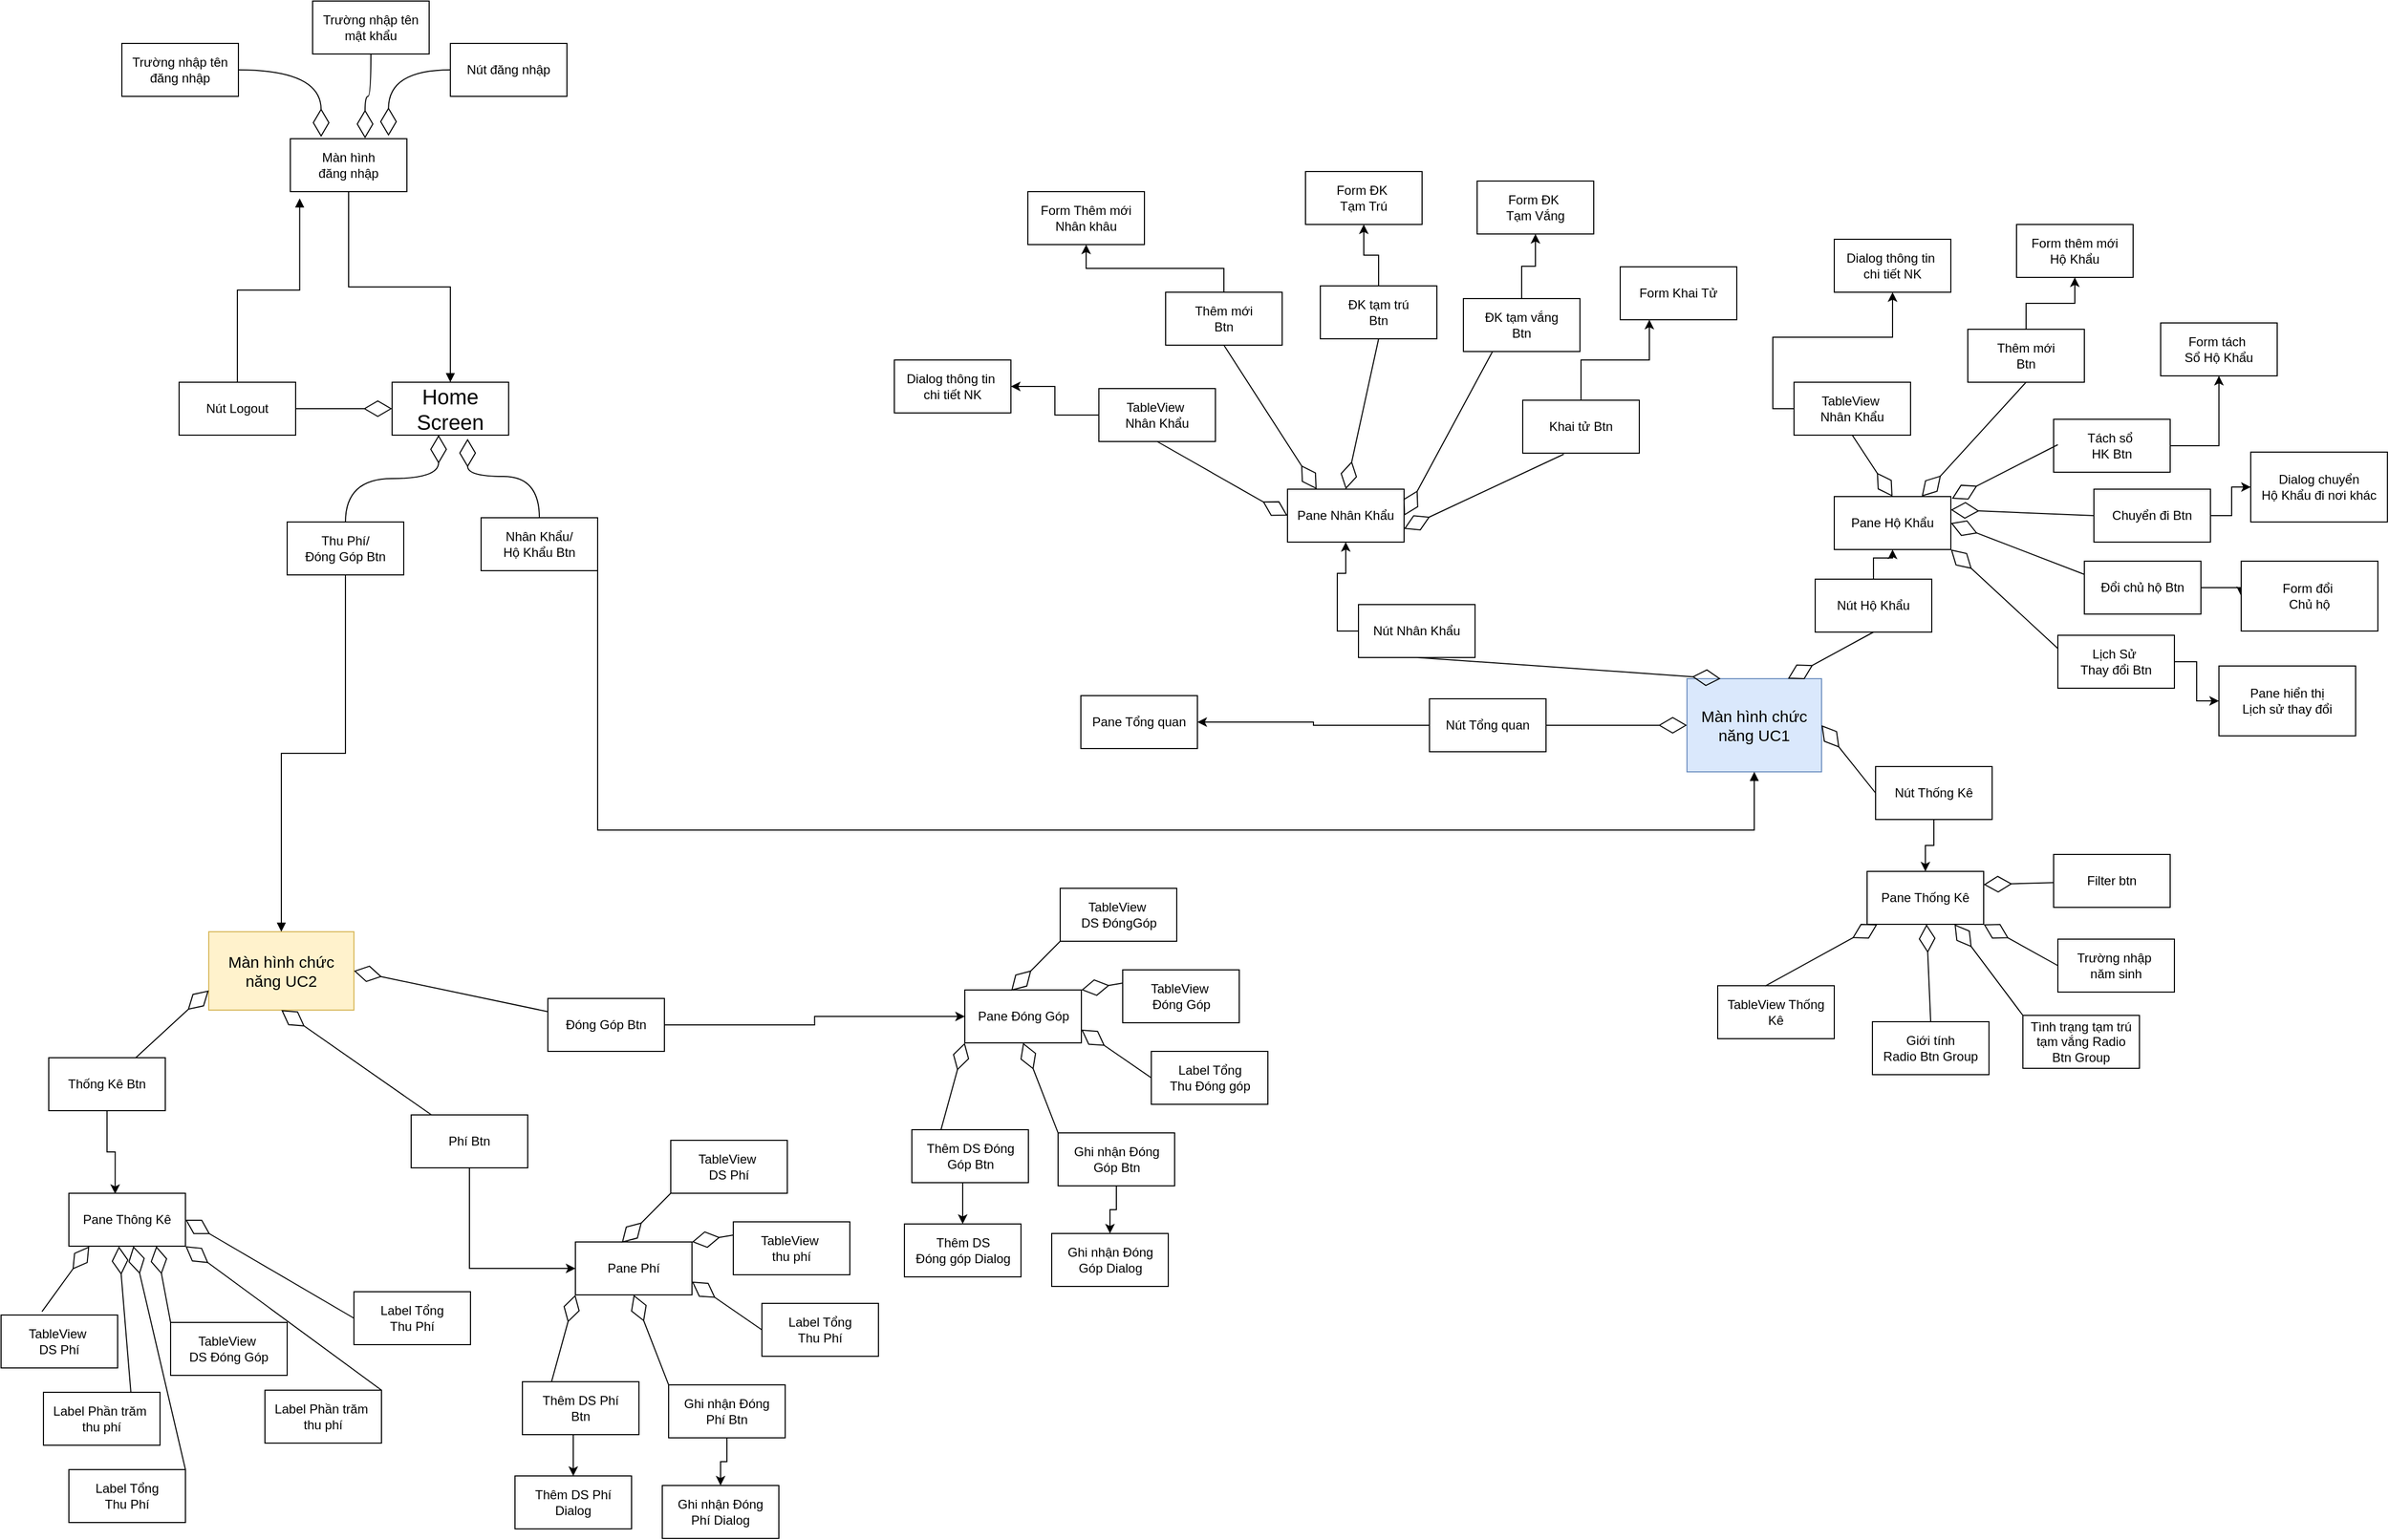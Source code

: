 <mxfile version="21.0.2" type="device"><diagram id="C5RBs43oDa-KdzZeNtuy" name="Page-1"><mxGraphModel dx="3000" dy="1546" grid="0" gridSize="10" guides="1" tooltips="1" connect="1" arrows="1" fold="1" page="1" pageScale="1" pageWidth="2336" pageHeight="1654" math="0" shadow="0"><root><mxCell id="WIyWlLk6GJQsqaUBKTNV-0"/><mxCell id="WIyWlLk6GJQsqaUBKTNV-1" parent="WIyWlLk6GJQsqaUBKTNV-0"/><mxCell id="TZD12cVA04ffjj6zHClM-0" value="Màn hình&lt;br&gt;đăng nhập" style="html=1;whiteSpace=wrap;" vertex="1" parent="WIyWlLk6GJQsqaUBKTNV-1"><mxGeometry x="295" y="270" width="110" height="50" as="geometry"/></mxCell><mxCell id="TZD12cVA04ffjj6zHClM-1" value="Trường nhập tên&lt;br&gt;đăng nhập" style="html=1;whiteSpace=wrap;" vertex="1" parent="WIyWlLk6GJQsqaUBKTNV-1"><mxGeometry x="136" y="180" width="110" height="50" as="geometry"/></mxCell><mxCell id="TZD12cVA04ffjj6zHClM-2" value="Trường nhập tên&lt;br&gt;mật khẩu" style="html=1;whiteSpace=wrap;" vertex="1" parent="WIyWlLk6GJQsqaUBKTNV-1"><mxGeometry x="316" y="140" width="110" height="50" as="geometry"/></mxCell><mxCell id="TZD12cVA04ffjj6zHClM-3" value="Nút đăng nhập" style="html=1;whiteSpace=wrap;" vertex="1" parent="WIyWlLk6GJQsqaUBKTNV-1"><mxGeometry x="446" y="180" width="110" height="50" as="geometry"/></mxCell><mxCell id="TZD12cVA04ffjj6zHClM-6" value="" style="endArrow=diamondThin;endFill=0;endSize=24;html=1;rounded=0;edgeStyle=orthogonalEdgeStyle;curved=1;entryX=0.264;entryY=-0.033;entryDx=0;entryDy=0;entryPerimeter=0;" edge="1" parent="WIyWlLk6GJQsqaUBKTNV-1" source="TZD12cVA04ffjj6zHClM-1" target="TZD12cVA04ffjj6zHClM-0"><mxGeometry width="160" relative="1" as="geometry"><mxPoint x="266" y="320" as="sourcePoint"/><mxPoint x="426" y="320" as="targetPoint"/></mxGeometry></mxCell><mxCell id="TZD12cVA04ffjj6zHClM-7" value="" style="endArrow=diamondThin;endFill=0;endSize=24;html=1;rounded=0;edgeStyle=orthogonalEdgeStyle;curved=1;entryX=0.641;entryY=-0.007;entryDx=0;entryDy=0;entryPerimeter=0;" edge="1" parent="WIyWlLk6GJQsqaUBKTNV-1" source="TZD12cVA04ffjj6zHClM-2" target="TZD12cVA04ffjj6zHClM-0"><mxGeometry width="160" relative="1" as="geometry"><mxPoint x="256" y="215" as="sourcePoint"/><mxPoint x="356" y="270" as="targetPoint"/></mxGeometry></mxCell><mxCell id="TZD12cVA04ffjj6zHClM-8" value="" style="endArrow=diamondThin;endFill=0;endSize=24;html=1;rounded=0;edgeStyle=orthogonalEdgeStyle;curved=1;entryX=0.842;entryY=-0.052;entryDx=0;entryDy=0;entryPerimeter=0;" edge="1" parent="WIyWlLk6GJQsqaUBKTNV-1" source="TZD12cVA04ffjj6zHClM-3" target="TZD12cVA04ffjj6zHClM-0"><mxGeometry width="160" relative="1" as="geometry"><mxPoint x="266" y="225" as="sourcePoint"/><mxPoint x="370" y="290" as="targetPoint"/></mxGeometry></mxCell><mxCell id="TZD12cVA04ffjj6zHClM-11" value="" style="html=1;verticalAlign=bottom;endArrow=block;edgeStyle=elbowEdgeStyle;elbow=vertical;curved=0;rounded=0;exitX=0.5;exitY=1;exitDx=0;exitDy=0;" edge="1" parent="WIyWlLk6GJQsqaUBKTNV-1" source="TZD12cVA04ffjj6zHClM-0" target="TZD12cVA04ffjj6zHClM-12"><mxGeometry x="0.174" y="-16" width="80" relative="1" as="geometry"><mxPoint x="276" y="290" as="sourcePoint"/><mxPoint x="356" y="290" as="targetPoint"/><mxPoint x="11" y="-15" as="offset"/></mxGeometry></mxCell><mxCell id="TZD12cVA04ffjj6zHClM-12" value="&lt;font style=&quot;font-size: 20px;&quot;&gt;Home Screen&lt;/font&gt;" style="html=1;whiteSpace=wrap;" vertex="1" parent="WIyWlLk6GJQsqaUBKTNV-1"><mxGeometry x="391" y="500" width="110" height="50" as="geometry"/></mxCell><mxCell id="TZD12cVA04ffjj6zHClM-14" value="Thu Phí/&lt;br&gt;Đóng Góp Btn" style="html=1;whiteSpace=wrap;" vertex="1" parent="WIyWlLk6GJQsqaUBKTNV-1"><mxGeometry x="292" y="632" width="110" height="50" as="geometry"/></mxCell><mxCell id="TZD12cVA04ffjj6zHClM-15" value="" style="endArrow=diamondThin;endFill=0;endSize=24;html=1;rounded=0;edgeStyle=orthogonalEdgeStyle;curved=1;exitX=0.5;exitY=0;exitDx=0;exitDy=0;entryX=0.399;entryY=0.997;entryDx=0;entryDy=0;entryPerimeter=0;" edge="1" parent="WIyWlLk6GJQsqaUBKTNV-1" source="TZD12cVA04ffjj6zHClM-14" target="TZD12cVA04ffjj6zHClM-12"><mxGeometry width="160" relative="1" as="geometry"><mxPoint x="244" y="404" as="sourcePoint"/><mxPoint x="287" y="558" as="targetPoint"/></mxGeometry></mxCell><mxCell id="TZD12cVA04ffjj6zHClM-17" value="Nhân Khẩu/&lt;br&gt;Hộ Khẩu Btn" style="html=1;whiteSpace=wrap;" vertex="1" parent="WIyWlLk6GJQsqaUBKTNV-1"><mxGeometry x="475" y="628" width="110" height="50" as="geometry"/></mxCell><mxCell id="TZD12cVA04ffjj6zHClM-18" value="" style="endArrow=diamondThin;endFill=0;endSize=24;html=1;rounded=0;edgeStyle=orthogonalEdgeStyle;curved=1;entryX=0.648;entryY=1.067;entryDx=0;entryDy=0;entryPerimeter=0;" edge="1" parent="WIyWlLk6GJQsqaUBKTNV-1" source="TZD12cVA04ffjj6zHClM-17" target="TZD12cVA04ffjj6zHClM-12"><mxGeometry width="160" relative="1" as="geometry"><mxPoint x="357" y="642" as="sourcePoint"/><mxPoint x="445" y="560" as="targetPoint"/></mxGeometry></mxCell><mxCell id="TZD12cVA04ffjj6zHClM-19" value="Nút Logout" style="html=1;whiteSpace=wrap;" vertex="1" parent="WIyWlLk6GJQsqaUBKTNV-1"><mxGeometry x="190" y="500" width="110" height="50" as="geometry"/></mxCell><mxCell id="TZD12cVA04ffjj6zHClM-21" value="" style="endArrow=diamondThin;endFill=0;endSize=24;html=1;rounded=0;edgeStyle=orthogonalEdgeStyle;curved=1;exitX=1;exitY=0.5;exitDx=0;exitDy=0;entryX=0;entryY=0.5;entryDx=0;entryDy=0;" edge="1" parent="WIyWlLk6GJQsqaUBKTNV-1" source="TZD12cVA04ffjj6zHClM-19" target="TZD12cVA04ffjj6zHClM-12"><mxGeometry width="160" relative="1" as="geometry"><mxPoint x="357" y="642" as="sourcePoint"/><mxPoint x="445" y="560" as="targetPoint"/></mxGeometry></mxCell><mxCell id="TZD12cVA04ffjj6zHClM-22" value="" style="html=1;verticalAlign=bottom;endArrow=block;edgeStyle=elbowEdgeStyle;elbow=vertical;curved=0;rounded=0;exitX=0.5;exitY=0;exitDx=0;exitDy=0;entryX=0.08;entryY=1.127;entryDx=0;entryDy=0;entryPerimeter=0;" edge="1" parent="WIyWlLk6GJQsqaUBKTNV-1" source="TZD12cVA04ffjj6zHClM-19" target="TZD12cVA04ffjj6zHClM-0"><mxGeometry x="0.174" y="-16" width="80" relative="1" as="geometry"><mxPoint x="360" y="330" as="sourcePoint"/><mxPoint x="209" y="430" as="targetPoint"/><mxPoint x="11" y="-15" as="offset"/></mxGeometry></mxCell><mxCell id="TZD12cVA04ffjj6zHClM-23" value="&lt;font style=&quot;font-size: 15px;&quot;&gt;Màn hình chức năng UC2&lt;/font&gt;" style="html=1;whiteSpace=wrap;fillColor=#fff2cc;strokeColor=#d6b656;fontSize=15;" vertex="1" parent="WIyWlLk6GJQsqaUBKTNV-1"><mxGeometry x="218" y="1019" width="137" height="74" as="geometry"/></mxCell><mxCell id="TZD12cVA04ffjj6zHClM-24" value="Màn hình chức năng UC1" style="html=1;whiteSpace=wrap;fontSize=15;fillColor=#dae8fc;strokeColor=#6c8ebf;" vertex="1" parent="WIyWlLk6GJQsqaUBKTNV-1"><mxGeometry x="1613" y="780" width="127" height="88" as="geometry"/></mxCell><mxCell id="TZD12cVA04ffjj6zHClM-25" value="" style="html=1;verticalAlign=bottom;endArrow=block;edgeStyle=elbowEdgeStyle;elbow=vertical;curved=0;rounded=0;entryX=0.5;entryY=0;entryDx=0;entryDy=0;" edge="1" parent="WIyWlLk6GJQsqaUBKTNV-1" source="TZD12cVA04ffjj6zHClM-14" target="TZD12cVA04ffjj6zHClM-23"><mxGeometry x="-0.201" y="-17" width="80" relative="1" as="geometry"><mxPoint x="613" y="774" as="sourcePoint"/><mxPoint x="693" y="774" as="targetPoint"/><mxPoint as="offset"/></mxGeometry></mxCell><mxCell id="TZD12cVA04ffjj6zHClM-26" value="" style="html=1;verticalAlign=bottom;endArrow=block;edgeStyle=elbowEdgeStyle;elbow=vertical;curved=0;rounded=0;exitX=1;exitY=0.5;exitDx=0;exitDy=0;" edge="1" parent="WIyWlLk6GJQsqaUBKTNV-1" source="TZD12cVA04ffjj6zHClM-17" target="TZD12cVA04ffjj6zHClM-24"><mxGeometry x="-0.201" y="-17" width="80" relative="1" as="geometry"><mxPoint x="357" y="692" as="sourcePoint"/><mxPoint x="809" y="839" as="targetPoint"/><mxPoint as="offset"/><Array as="points"><mxPoint x="903" y="923"/></Array></mxGeometry></mxCell><mxCell id="TZD12cVA04ffjj6zHClM-28" value="Pane Tổng quan" style="html=1;whiteSpace=wrap;" vertex="1" parent="WIyWlLk6GJQsqaUBKTNV-1"><mxGeometry x="1041" y="796" width="110" height="50" as="geometry"/></mxCell><mxCell id="TZD12cVA04ffjj6zHClM-42" style="edgeStyle=orthogonalEdgeStyle;rounded=0;orthogonalLoop=1;jettySize=auto;html=1;exitX=0;exitY=0.5;exitDx=0;exitDy=0;" edge="1" parent="WIyWlLk6GJQsqaUBKTNV-1" source="TZD12cVA04ffjj6zHClM-29" target="TZD12cVA04ffjj6zHClM-28"><mxGeometry relative="1" as="geometry"/></mxCell><mxCell id="TZD12cVA04ffjj6zHClM-29" value="Nút Tổng quan" style="html=1;whiteSpace=wrap;" vertex="1" parent="WIyWlLk6GJQsqaUBKTNV-1"><mxGeometry x="1370" y="799" width="110" height="50" as="geometry"/></mxCell><mxCell id="TZD12cVA04ffjj6zHClM-44" style="edgeStyle=orthogonalEdgeStyle;rounded=0;orthogonalLoop=1;jettySize=auto;html=1;exitX=0;exitY=0.5;exitDx=0;exitDy=0;entryX=0.5;entryY=1;entryDx=0;entryDy=0;" edge="1" parent="WIyWlLk6GJQsqaUBKTNV-1" source="TZD12cVA04ffjj6zHClM-30" target="TZD12cVA04ffjj6zHClM-43"><mxGeometry relative="1" as="geometry"/></mxCell><mxCell id="TZD12cVA04ffjj6zHClM-30" value="Nút Nhân Khẩu" style="html=1;whiteSpace=wrap;" vertex="1" parent="WIyWlLk6GJQsqaUBKTNV-1"><mxGeometry x="1303" y="710" width="110" height="50" as="geometry"/></mxCell><mxCell id="TZD12cVA04ffjj6zHClM-78" style="edgeStyle=orthogonalEdgeStyle;rounded=0;orthogonalLoop=1;jettySize=auto;html=1;exitX=0.5;exitY=0;exitDx=0;exitDy=0;" edge="1" parent="WIyWlLk6GJQsqaUBKTNV-1" source="TZD12cVA04ffjj6zHClM-31" target="TZD12cVA04ffjj6zHClM-45"><mxGeometry relative="1" as="geometry"/></mxCell><mxCell id="TZD12cVA04ffjj6zHClM-31" value="Nút Hộ Khẩu" style="html=1;whiteSpace=wrap;" vertex="1" parent="WIyWlLk6GJQsqaUBKTNV-1"><mxGeometry x="1734" y="686" width="110" height="50" as="geometry"/></mxCell><mxCell id="TZD12cVA04ffjj6zHClM-100" style="edgeStyle=orthogonalEdgeStyle;rounded=0;orthogonalLoop=1;jettySize=auto;html=1;exitX=0.5;exitY=1;exitDx=0;exitDy=0;" edge="1" parent="WIyWlLk6GJQsqaUBKTNV-1" source="TZD12cVA04ffjj6zHClM-32" target="TZD12cVA04ffjj6zHClM-46"><mxGeometry relative="1" as="geometry"/></mxCell><mxCell id="TZD12cVA04ffjj6zHClM-32" value="Nút Thống Kê" style="html=1;whiteSpace=wrap;" vertex="1" parent="WIyWlLk6GJQsqaUBKTNV-1"><mxGeometry x="1791" y="863" width="110" height="50" as="geometry"/></mxCell><mxCell id="TZD12cVA04ffjj6zHClM-33" value="" style="endArrow=diamondThin;endFill=0;endSize=24;html=1;rounded=0;entryX=0;entryY=0.5;entryDx=0;entryDy=0;exitX=1;exitY=0.5;exitDx=0;exitDy=0;" edge="1" parent="WIyWlLk6GJQsqaUBKTNV-1" source="TZD12cVA04ffjj6zHClM-29" target="TZD12cVA04ffjj6zHClM-24"><mxGeometry width="160" relative="1" as="geometry"><mxPoint x="1411" y="856" as="sourcePoint"/><mxPoint x="1571" y="856" as="targetPoint"/></mxGeometry></mxCell><mxCell id="TZD12cVA04ffjj6zHClM-34" value="" style="endArrow=diamondThin;endFill=0;endSize=24;html=1;rounded=0;entryX=0.25;entryY=0;entryDx=0;entryDy=0;exitX=0.5;exitY=1;exitDx=0;exitDy=0;" edge="1" parent="WIyWlLk6GJQsqaUBKTNV-1" source="TZD12cVA04ffjj6zHClM-30" target="TZD12cVA04ffjj6zHClM-24"><mxGeometry width="160" relative="1" as="geometry"><mxPoint x="1563" y="820" as="sourcePoint"/><mxPoint x="1623" y="834" as="targetPoint"/></mxGeometry></mxCell><mxCell id="TZD12cVA04ffjj6zHClM-35" value="" style="endArrow=diamondThin;endFill=0;endSize=24;html=1;rounded=0;entryX=0.75;entryY=0;entryDx=0;entryDy=0;exitX=0.5;exitY=1;exitDx=0;exitDy=0;" edge="1" parent="WIyWlLk6GJQsqaUBKTNV-1" source="TZD12cVA04ffjj6zHClM-31" target="TZD12cVA04ffjj6zHClM-24"><mxGeometry width="160" relative="1" as="geometry"><mxPoint x="1573" y="830" as="sourcePoint"/><mxPoint x="1633" y="844" as="targetPoint"/></mxGeometry></mxCell><mxCell id="TZD12cVA04ffjj6zHClM-36" value="" style="endArrow=diamondThin;endFill=0;endSize=24;html=1;rounded=0;entryX=1;entryY=0.5;entryDx=0;entryDy=0;exitX=0;exitY=0.5;exitDx=0;exitDy=0;" edge="1" parent="WIyWlLk6GJQsqaUBKTNV-1" source="TZD12cVA04ffjj6zHClM-32" target="TZD12cVA04ffjj6zHClM-24"><mxGeometry width="160" relative="1" as="geometry"><mxPoint x="1765" y="731" as="sourcePoint"/><mxPoint x="1718" y="790" as="targetPoint"/></mxGeometry></mxCell><mxCell id="TZD12cVA04ffjj6zHClM-43" value="Pane Nhân Khẩu" style="html=1;whiteSpace=wrap;" vertex="1" parent="WIyWlLk6GJQsqaUBKTNV-1"><mxGeometry x="1236" y="601" width="110" height="50" as="geometry"/></mxCell><mxCell id="TZD12cVA04ffjj6zHClM-45" value="Pane Hộ Khẩu" style="html=1;whiteSpace=wrap;" vertex="1" parent="WIyWlLk6GJQsqaUBKTNV-1"><mxGeometry x="1752" y="608" width="110" height="50" as="geometry"/></mxCell><mxCell id="TZD12cVA04ffjj6zHClM-46" value="Pane Thống Kê" style="html=1;whiteSpace=wrap;" vertex="1" parent="WIyWlLk6GJQsqaUBKTNV-1"><mxGeometry x="1783" y="962" width="110" height="50" as="geometry"/></mxCell><mxCell id="TZD12cVA04ffjj6zHClM-52" style="edgeStyle=orthogonalEdgeStyle;rounded=0;orthogonalLoop=1;jettySize=auto;html=1;exitX=0;exitY=0.5;exitDx=0;exitDy=0;" edge="1" parent="WIyWlLk6GJQsqaUBKTNV-1" source="TZD12cVA04ffjj6zHClM-48" target="TZD12cVA04ffjj6zHClM-51"><mxGeometry relative="1" as="geometry"/></mxCell><mxCell id="TZD12cVA04ffjj6zHClM-48" value="TableView&amp;nbsp;&lt;br&gt;Nhân Khẩu" style="html=1;whiteSpace=wrap;" vertex="1" parent="WIyWlLk6GJQsqaUBKTNV-1"><mxGeometry x="1058" y="506" width="110" height="50" as="geometry"/></mxCell><mxCell id="TZD12cVA04ffjj6zHClM-66" style="edgeStyle=orthogonalEdgeStyle;rounded=0;orthogonalLoop=1;jettySize=auto;html=1;exitX=0.5;exitY=0;exitDx=0;exitDy=0;entryX=0.5;entryY=1;entryDx=0;entryDy=0;" edge="1" parent="WIyWlLk6GJQsqaUBKTNV-1" source="TZD12cVA04ffjj6zHClM-50" target="TZD12cVA04ffjj6zHClM-65"><mxGeometry relative="1" as="geometry"/></mxCell><mxCell id="TZD12cVA04ffjj6zHClM-50" value="Thêm mới&lt;br&gt;Btn" style="html=1;whiteSpace=wrap;" vertex="1" parent="WIyWlLk6GJQsqaUBKTNV-1"><mxGeometry x="1121" y="415" width="110" height="50" as="geometry"/></mxCell><mxCell id="TZD12cVA04ffjj6zHClM-51" value="Dialog thông tin&amp;nbsp;&lt;br&gt;chi tiết NK" style="html=1;whiteSpace=wrap;" vertex="1" parent="WIyWlLk6GJQsqaUBKTNV-1"><mxGeometry x="865" y="479" width="110" height="50" as="geometry"/></mxCell><mxCell id="TZD12cVA04ffjj6zHClM-53" value="" style="endArrow=diamondThin;endFill=0;endSize=24;html=1;rounded=0;entryX=0;entryY=0.5;entryDx=0;entryDy=0;exitX=0.5;exitY=1;exitDx=0;exitDy=0;" edge="1" parent="WIyWlLk6GJQsqaUBKTNV-1" source="TZD12cVA04ffjj6zHClM-48" target="TZD12cVA04ffjj6zHClM-43"><mxGeometry width="160" relative="1" as="geometry"><mxPoint x="1472" y="762" as="sourcePoint"/><mxPoint x="1655" y="790" as="targetPoint"/></mxGeometry></mxCell><mxCell id="TZD12cVA04ffjj6zHClM-70" style="edgeStyle=orthogonalEdgeStyle;rounded=0;orthogonalLoop=1;jettySize=auto;html=1;exitX=0.5;exitY=0;exitDx=0;exitDy=0;entryX=0.5;entryY=1;entryDx=0;entryDy=0;" edge="1" parent="WIyWlLk6GJQsqaUBKTNV-1" source="TZD12cVA04ffjj6zHClM-54" target="TZD12cVA04ffjj6zHClM-67"><mxGeometry relative="1" as="geometry"/></mxCell><mxCell id="TZD12cVA04ffjj6zHClM-54" value="ĐK tạm trú&lt;br&gt;Btn" style="html=1;whiteSpace=wrap;" vertex="1" parent="WIyWlLk6GJQsqaUBKTNV-1"><mxGeometry x="1267" y="409" width="110" height="50" as="geometry"/></mxCell><mxCell id="TZD12cVA04ffjj6zHClM-71" style="edgeStyle=orthogonalEdgeStyle;rounded=0;orthogonalLoop=1;jettySize=auto;html=1;exitX=0.5;exitY=0;exitDx=0;exitDy=0;entryX=0.5;entryY=1;entryDx=0;entryDy=0;" edge="1" parent="WIyWlLk6GJQsqaUBKTNV-1" source="TZD12cVA04ffjj6zHClM-55" target="TZD12cVA04ffjj6zHClM-68"><mxGeometry relative="1" as="geometry"/></mxCell><mxCell id="TZD12cVA04ffjj6zHClM-55" value="ĐK tạm vắng&lt;br&gt;Btn" style="html=1;whiteSpace=wrap;" vertex="1" parent="WIyWlLk6GJQsqaUBKTNV-1"><mxGeometry x="1402" y="421" width="110" height="50" as="geometry"/></mxCell><mxCell id="TZD12cVA04ffjj6zHClM-72" style="edgeStyle=orthogonalEdgeStyle;rounded=0;orthogonalLoop=1;jettySize=auto;html=1;exitX=0.5;exitY=0;exitDx=0;exitDy=0;entryX=0.25;entryY=1;entryDx=0;entryDy=0;" edge="1" parent="WIyWlLk6GJQsqaUBKTNV-1" source="TZD12cVA04ffjj6zHClM-56" target="TZD12cVA04ffjj6zHClM-69"><mxGeometry relative="1" as="geometry"/></mxCell><mxCell id="TZD12cVA04ffjj6zHClM-56" value="Khai tử Btn" style="html=1;whiteSpace=wrap;" vertex="1" parent="WIyWlLk6GJQsqaUBKTNV-1"><mxGeometry x="1458" y="517" width="110" height="50" as="geometry"/></mxCell><mxCell id="TZD12cVA04ffjj6zHClM-59" value="" style="endArrow=diamondThin;endFill=0;endSize=24;html=1;rounded=0;entryX=0.5;entryY=0;entryDx=0;entryDy=0;exitX=0.5;exitY=1;exitDx=0;exitDy=0;" edge="1" parent="WIyWlLk6GJQsqaUBKTNV-1" source="TZD12cVA04ffjj6zHClM-54" target="TZD12cVA04ffjj6zHClM-43"><mxGeometry width="160" relative="1" as="geometry"><mxPoint x="1123" y="566" as="sourcePoint"/><mxPoint x="1246" y="636" as="targetPoint"/></mxGeometry></mxCell><mxCell id="TZD12cVA04ffjj6zHClM-61" value="" style="endArrow=diamondThin;endFill=0;endSize=24;html=1;rounded=0;entryX=0.25;entryY=0;entryDx=0;entryDy=0;exitX=0.5;exitY=1;exitDx=0;exitDy=0;" edge="1" parent="WIyWlLk6GJQsqaUBKTNV-1" source="TZD12cVA04ffjj6zHClM-50" target="TZD12cVA04ffjj6zHClM-43"><mxGeometry width="160" relative="1" as="geometry"><mxPoint x="1133" y="576" as="sourcePoint"/><mxPoint x="1256" y="646" as="targetPoint"/></mxGeometry></mxCell><mxCell id="TZD12cVA04ffjj6zHClM-63" value="" style="endArrow=diamondThin;endFill=0;endSize=24;html=1;rounded=0;entryX=1;entryY=0.5;entryDx=0;entryDy=0;exitX=0.25;exitY=1;exitDx=0;exitDy=0;" edge="1" parent="WIyWlLk6GJQsqaUBKTNV-1" source="TZD12cVA04ffjj6zHClM-55" target="TZD12cVA04ffjj6zHClM-43"><mxGeometry width="160" relative="1" as="geometry"><mxPoint x="1143" y="586" as="sourcePoint"/><mxPoint x="1266" y="656" as="targetPoint"/></mxGeometry></mxCell><mxCell id="TZD12cVA04ffjj6zHClM-64" value="" style="endArrow=diamondThin;endFill=0;endSize=24;html=1;rounded=0;entryX=1;entryY=0.75;entryDx=0;entryDy=0;exitX=0.352;exitY=1.02;exitDx=0;exitDy=0;exitPerimeter=0;" edge="1" parent="WIyWlLk6GJQsqaUBKTNV-1" source="TZD12cVA04ffjj6zHClM-56" target="TZD12cVA04ffjj6zHClM-43"><mxGeometry width="160" relative="1" as="geometry"><mxPoint x="1153" y="596" as="sourcePoint"/><mxPoint x="1276" y="666" as="targetPoint"/></mxGeometry></mxCell><mxCell id="TZD12cVA04ffjj6zHClM-65" value="Form Thêm mới&lt;br&gt;Nhân khâu" style="html=1;whiteSpace=wrap;" vertex="1" parent="WIyWlLk6GJQsqaUBKTNV-1"><mxGeometry x="991" y="320" width="110" height="50" as="geometry"/></mxCell><mxCell id="TZD12cVA04ffjj6zHClM-67" value="Form ĐK&amp;nbsp;&lt;br&gt;Tạm Trú" style="html=1;whiteSpace=wrap;" vertex="1" parent="WIyWlLk6GJQsqaUBKTNV-1"><mxGeometry x="1253" y="301" width="110" height="50" as="geometry"/></mxCell><mxCell id="TZD12cVA04ffjj6zHClM-68" value="Form ĐK&amp;nbsp;&lt;br&gt;Tạm Vắng" style="html=1;whiteSpace=wrap;" vertex="1" parent="WIyWlLk6GJQsqaUBKTNV-1"><mxGeometry x="1415" y="310" width="110" height="50" as="geometry"/></mxCell><mxCell id="TZD12cVA04ffjj6zHClM-69" value="Form Khai Tử" style="html=1;whiteSpace=wrap;" vertex="1" parent="WIyWlLk6GJQsqaUBKTNV-1"><mxGeometry x="1550" y="391" width="110" height="50" as="geometry"/></mxCell><mxCell id="TZD12cVA04ffjj6zHClM-73" style="edgeStyle=orthogonalEdgeStyle;rounded=0;orthogonalLoop=1;jettySize=auto;html=1;exitX=0;exitY=0.5;exitDx=0;exitDy=0;" edge="1" parent="WIyWlLk6GJQsqaUBKTNV-1" source="TZD12cVA04ffjj6zHClM-74" target="TZD12cVA04ffjj6zHClM-75"><mxGeometry relative="1" as="geometry"/></mxCell><mxCell id="TZD12cVA04ffjj6zHClM-74" value="TableView&amp;nbsp;&lt;br&gt;Nhân Khẩu" style="html=1;whiteSpace=wrap;" vertex="1" parent="WIyWlLk6GJQsqaUBKTNV-1"><mxGeometry x="1714" y="500" width="110" height="50" as="geometry"/></mxCell><mxCell id="TZD12cVA04ffjj6zHClM-75" value="Dialog thông tin&amp;nbsp;&lt;br&gt;chi tiết NK" style="html=1;whiteSpace=wrap;" vertex="1" parent="WIyWlLk6GJQsqaUBKTNV-1"><mxGeometry x="1752" y="365" width="110" height="50" as="geometry"/></mxCell><mxCell id="TZD12cVA04ffjj6zHClM-76" value="" style="endArrow=diamondThin;endFill=0;endSize=24;html=1;rounded=0;entryX=0.5;entryY=0;entryDx=0;entryDy=0;exitX=0.5;exitY=1;exitDx=0;exitDy=0;" edge="1" parent="WIyWlLk6GJQsqaUBKTNV-1" source="TZD12cVA04ffjj6zHClM-74" target="TZD12cVA04ffjj6zHClM-45"><mxGeometry width="160" relative="1" as="geometry"><mxPoint x="2327" y="724" as="sourcePoint"/><mxPoint x="2091" y="588" as="targetPoint"/></mxGeometry></mxCell><mxCell id="TZD12cVA04ffjj6zHClM-91" style="edgeStyle=orthogonalEdgeStyle;rounded=0;orthogonalLoop=1;jettySize=auto;html=1;exitX=0.5;exitY=0;exitDx=0;exitDy=0;" edge="1" parent="WIyWlLk6GJQsqaUBKTNV-1" source="TZD12cVA04ffjj6zHClM-79" target="TZD12cVA04ffjj6zHClM-90"><mxGeometry relative="1" as="geometry"/></mxCell><mxCell id="TZD12cVA04ffjj6zHClM-79" value="Thêm mới&lt;br&gt;Btn" style="html=1;whiteSpace=wrap;" vertex="1" parent="WIyWlLk6GJQsqaUBKTNV-1"><mxGeometry x="1878" y="450" width="110" height="50" as="geometry"/></mxCell><mxCell id="TZD12cVA04ffjj6zHClM-80" value="" style="endArrow=diamondThin;endFill=0;endSize=24;html=1;rounded=0;exitX=0.5;exitY=1;exitDx=0;exitDy=0;entryX=0.75;entryY=0;entryDx=0;entryDy=0;" edge="1" parent="WIyWlLk6GJQsqaUBKTNV-1" source="TZD12cVA04ffjj6zHClM-79" target="TZD12cVA04ffjj6zHClM-45"><mxGeometry width="160" relative="1" as="geometry"><mxPoint x="1779" y="560" as="sourcePoint"/><mxPoint x="1944" y="622" as="targetPoint"/></mxGeometry></mxCell><mxCell id="TZD12cVA04ffjj6zHClM-93" style="edgeStyle=orthogonalEdgeStyle;rounded=0;orthogonalLoop=1;jettySize=auto;html=1;exitX=1;exitY=0.5;exitDx=0;exitDy=0;" edge="1" parent="WIyWlLk6GJQsqaUBKTNV-1" source="TZD12cVA04ffjj6zHClM-81" target="TZD12cVA04ffjj6zHClM-92"><mxGeometry relative="1" as="geometry"/></mxCell><mxCell id="TZD12cVA04ffjj6zHClM-81" value="Tách sổ&amp;nbsp;&lt;br&gt;HK Btn" style="html=1;whiteSpace=wrap;" vertex="1" parent="WIyWlLk6GJQsqaUBKTNV-1"><mxGeometry x="1959" y="535" width="110" height="50" as="geometry"/></mxCell><mxCell id="TZD12cVA04ffjj6zHClM-95" style="edgeStyle=orthogonalEdgeStyle;rounded=0;orthogonalLoop=1;jettySize=auto;html=1;exitX=1;exitY=0.5;exitDx=0;exitDy=0;" edge="1" parent="WIyWlLk6GJQsqaUBKTNV-1" source="TZD12cVA04ffjj6zHClM-82" target="TZD12cVA04ffjj6zHClM-94"><mxGeometry relative="1" as="geometry"/></mxCell><mxCell id="TZD12cVA04ffjj6zHClM-82" value="Chuyển đi Btn" style="html=1;whiteSpace=wrap;" vertex="1" parent="WIyWlLk6GJQsqaUBKTNV-1"><mxGeometry x="1997" y="601" width="110" height="50" as="geometry"/></mxCell><mxCell id="TZD12cVA04ffjj6zHClM-97" style="edgeStyle=orthogonalEdgeStyle;rounded=0;orthogonalLoop=1;jettySize=auto;html=1;exitX=1;exitY=0.5;exitDx=0;exitDy=0;entryX=0;entryY=0.5;entryDx=0;entryDy=0;" edge="1" parent="WIyWlLk6GJQsqaUBKTNV-1" source="TZD12cVA04ffjj6zHClM-83" target="TZD12cVA04ffjj6zHClM-96"><mxGeometry relative="1" as="geometry"/></mxCell><mxCell id="TZD12cVA04ffjj6zHClM-83" value="Đổi chủ hộ Btn" style="html=1;whiteSpace=wrap;" vertex="1" parent="WIyWlLk6GJQsqaUBKTNV-1"><mxGeometry x="1988" y="669" width="110" height="50" as="geometry"/></mxCell><mxCell id="TZD12cVA04ffjj6zHClM-99" style="edgeStyle=orthogonalEdgeStyle;rounded=0;orthogonalLoop=1;jettySize=auto;html=1;exitX=1;exitY=0.5;exitDx=0;exitDy=0;entryX=0;entryY=0.5;entryDx=0;entryDy=0;" edge="1" parent="WIyWlLk6GJQsqaUBKTNV-1" source="TZD12cVA04ffjj6zHClM-85" target="TZD12cVA04ffjj6zHClM-98"><mxGeometry relative="1" as="geometry"/></mxCell><mxCell id="TZD12cVA04ffjj6zHClM-85" value="Lịch Sử&amp;nbsp;&lt;br&gt;Thay đổi Btn" style="html=1;whiteSpace=wrap;" vertex="1" parent="WIyWlLk6GJQsqaUBKTNV-1"><mxGeometry x="1963" y="739" width="110" height="50" as="geometry"/></mxCell><mxCell id="TZD12cVA04ffjj6zHClM-86" value="" style="endArrow=diamondThin;endFill=0;endSize=24;html=1;rounded=0;exitX=0.036;exitY=0.48;exitDx=0;exitDy=0;exitPerimeter=0;" edge="1" parent="WIyWlLk6GJQsqaUBKTNV-1" source="TZD12cVA04ffjj6zHClM-81"><mxGeometry width="160" relative="1" as="geometry"><mxPoint x="1963" y="572" as="sourcePoint"/><mxPoint x="1863" y="610" as="targetPoint"/></mxGeometry></mxCell><mxCell id="TZD12cVA04ffjj6zHClM-87" value="" style="endArrow=diamondThin;endFill=0;endSize=24;html=1;rounded=0;exitX=0;exitY=0.5;exitDx=0;exitDy=0;entryX=1;entryY=0.25;entryDx=0;entryDy=0;" edge="1" parent="WIyWlLk6GJQsqaUBKTNV-1" source="TZD12cVA04ffjj6zHClM-82" target="TZD12cVA04ffjj6zHClM-45"><mxGeometry width="160" relative="1" as="geometry"><mxPoint x="1953" y="520" as="sourcePoint"/><mxPoint x="1855" y="628" as="targetPoint"/></mxGeometry></mxCell><mxCell id="TZD12cVA04ffjj6zHClM-88" value="" style="endArrow=diamondThin;endFill=0;endSize=24;html=1;rounded=0;exitX=0;exitY=0.25;exitDx=0;exitDy=0;entryX=1;entryY=0.5;entryDx=0;entryDy=0;" edge="1" parent="WIyWlLk6GJQsqaUBKTNV-1" source="TZD12cVA04ffjj6zHClM-83" target="TZD12cVA04ffjj6zHClM-45"><mxGeometry width="160" relative="1" as="geometry"><mxPoint x="2007" y="636" as="sourcePoint"/><mxPoint x="1872" y="656" as="targetPoint"/></mxGeometry></mxCell><mxCell id="TZD12cVA04ffjj6zHClM-89" value="" style="endArrow=diamondThin;endFill=0;endSize=24;html=1;rounded=0;exitX=0;exitY=0.25;exitDx=0;exitDy=0;entryX=1;entryY=1;entryDx=0;entryDy=0;" edge="1" parent="WIyWlLk6GJQsqaUBKTNV-1" source="TZD12cVA04ffjj6zHClM-85" target="TZD12cVA04ffjj6zHClM-45"><mxGeometry width="160" relative="1" as="geometry"><mxPoint x="1996" y="716" as="sourcePoint"/><mxPoint x="1870" y="667" as="targetPoint"/></mxGeometry></mxCell><mxCell id="TZD12cVA04ffjj6zHClM-90" value="Form thêm mới&lt;br&gt;Hộ Khẩu" style="html=1;whiteSpace=wrap;" vertex="1" parent="WIyWlLk6GJQsqaUBKTNV-1"><mxGeometry x="1924" y="351" width="110" height="50" as="geometry"/></mxCell><mxCell id="TZD12cVA04ffjj6zHClM-92" value="Form tách&amp;nbsp;&lt;br&gt;Sổ Hộ Khẩu" style="html=1;whiteSpace=wrap;" vertex="1" parent="WIyWlLk6GJQsqaUBKTNV-1"><mxGeometry x="2060" y="444" width="110" height="50" as="geometry"/></mxCell><mxCell id="TZD12cVA04ffjj6zHClM-94" value="Dialog chuyển&lt;br&gt;Hộ Khẩu đi nơi khác" style="html=1;whiteSpace=wrap;" vertex="1" parent="WIyWlLk6GJQsqaUBKTNV-1"><mxGeometry x="2145" y="566" width="129" height="66" as="geometry"/></mxCell><mxCell id="TZD12cVA04ffjj6zHClM-96" value="Form đổi&amp;nbsp;&lt;br&gt;Chủ hộ" style="html=1;whiteSpace=wrap;" vertex="1" parent="WIyWlLk6GJQsqaUBKTNV-1"><mxGeometry x="2136" y="669" width="129" height="66" as="geometry"/></mxCell><mxCell id="TZD12cVA04ffjj6zHClM-98" value="Pane hiển thị&lt;br&gt;Lịch sử thay đổi" style="html=1;whiteSpace=wrap;" vertex="1" parent="WIyWlLk6GJQsqaUBKTNV-1"><mxGeometry x="2115" y="768" width="129" height="66" as="geometry"/></mxCell><mxCell id="TZD12cVA04ffjj6zHClM-101" value="TableView Thống Kê" style="html=1;whiteSpace=wrap;" vertex="1" parent="WIyWlLk6GJQsqaUBKTNV-1"><mxGeometry x="1642" y="1070" width="110" height="50" as="geometry"/></mxCell><mxCell id="TZD12cVA04ffjj6zHClM-102" value="" style="endArrow=diamondThin;endFill=0;endSize=24;html=1;rounded=0;exitX=0.407;exitY=0.007;exitDx=0;exitDy=0;exitPerimeter=0;" edge="1" parent="WIyWlLk6GJQsqaUBKTNV-1" source="TZD12cVA04ffjj6zHClM-101" target="TZD12cVA04ffjj6zHClM-46"><mxGeometry width="160" relative="1" as="geometry"><mxPoint x="1938" y="1073" as="sourcePoint"/><mxPoint x="1887" y="1009" as="targetPoint"/></mxGeometry></mxCell><mxCell id="TZD12cVA04ffjj6zHClM-103" value="Giới tính &lt;br&gt;Radio Btn Group" style="html=1;whiteSpace=wrap;" vertex="1" parent="WIyWlLk6GJQsqaUBKTNV-1"><mxGeometry x="1788" y="1104" width="110" height="50" as="geometry"/></mxCell><mxCell id="TZD12cVA04ffjj6zHClM-104" value="Tình trạng tạm trú&lt;br&gt;tạm vắng Radio&lt;br&gt;Btn Group" style="html=1;whiteSpace=wrap;" vertex="1" parent="WIyWlLk6GJQsqaUBKTNV-1"><mxGeometry x="1930" y="1098" width="110" height="50" as="geometry"/></mxCell><mxCell id="TZD12cVA04ffjj6zHClM-105" value="Trường nhập&amp;nbsp;&lt;br&gt;năm sinh" style="html=1;whiteSpace=wrap;" vertex="1" parent="WIyWlLk6GJQsqaUBKTNV-1"><mxGeometry x="1963" y="1026" width="110" height="50" as="geometry"/></mxCell><mxCell id="TZD12cVA04ffjj6zHClM-106" value="Filter btn" style="html=1;whiteSpace=wrap;" vertex="1" parent="WIyWlLk6GJQsqaUBKTNV-1"><mxGeometry x="1959" y="946" width="110" height="50" as="geometry"/></mxCell><mxCell id="TZD12cVA04ffjj6zHClM-107" value="" style="endArrow=diamondThin;endFill=0;endSize=24;html=1;rounded=0;exitX=0.5;exitY=0;exitDx=0;exitDy=0;" edge="1" parent="WIyWlLk6GJQsqaUBKTNV-1" source="TZD12cVA04ffjj6zHClM-103" target="TZD12cVA04ffjj6zHClM-46"><mxGeometry width="160" relative="1" as="geometry"><mxPoint x="1760" y="1084" as="sourcePoint"/><mxPoint x="1866" y="1026" as="targetPoint"/></mxGeometry></mxCell><mxCell id="TZD12cVA04ffjj6zHClM-108" value="" style="endArrow=diamondThin;endFill=0;endSize=24;html=1;rounded=0;exitX=0;exitY=0;exitDx=0;exitDy=0;entryX=0.75;entryY=1;entryDx=0;entryDy=0;" edge="1" parent="WIyWlLk6GJQsqaUBKTNV-1" source="TZD12cVA04ffjj6zHClM-104" target="TZD12cVA04ffjj6zHClM-46"><mxGeometry width="160" relative="1" as="geometry"><mxPoint x="1707" y="1090" as="sourcePoint"/><mxPoint x="1813" y="1032" as="targetPoint"/></mxGeometry></mxCell><mxCell id="TZD12cVA04ffjj6zHClM-109" value="" style="endArrow=diamondThin;endFill=0;endSize=24;html=1;rounded=0;exitX=0;exitY=0.5;exitDx=0;exitDy=0;entryX=1;entryY=1;entryDx=0;entryDy=0;" edge="1" parent="WIyWlLk6GJQsqaUBKTNV-1" source="TZD12cVA04ffjj6zHClM-105" target="TZD12cVA04ffjj6zHClM-46"><mxGeometry width="160" relative="1" as="geometry"><mxPoint x="1940" y="1108" as="sourcePoint"/><mxPoint x="1876" y="1022" as="targetPoint"/></mxGeometry></mxCell><mxCell id="TZD12cVA04ffjj6zHClM-110" value="" style="endArrow=diamondThin;endFill=0;endSize=24;html=1;rounded=0;entryX=1;entryY=0.25;entryDx=0;entryDy=0;" edge="1" parent="WIyWlLk6GJQsqaUBKTNV-1" source="TZD12cVA04ffjj6zHClM-106" target="TZD12cVA04ffjj6zHClM-46"><mxGeometry width="160" relative="1" as="geometry"><mxPoint x="1973" y="1061" as="sourcePoint"/><mxPoint x="1903" y="1022" as="targetPoint"/></mxGeometry></mxCell><mxCell id="TZD12cVA04ffjj6zHClM-111" value="Pane Thông Kê" style="html=1;whiteSpace=wrap;" vertex="1" parent="WIyWlLk6GJQsqaUBKTNV-1"><mxGeometry x="86" y="1266" width="110" height="50" as="geometry"/></mxCell><mxCell id="TZD12cVA04ffjj6zHClM-118" style="edgeStyle=orthogonalEdgeStyle;rounded=0;orthogonalLoop=1;jettySize=auto;html=1;exitX=0.5;exitY=1;exitDx=0;exitDy=0;entryX=0.397;entryY=0.012;entryDx=0;entryDy=0;entryPerimeter=0;" edge="1" parent="WIyWlLk6GJQsqaUBKTNV-1" source="TZD12cVA04ffjj6zHClM-112" target="TZD12cVA04ffjj6zHClM-111"><mxGeometry relative="1" as="geometry"/></mxCell><mxCell id="TZD12cVA04ffjj6zHClM-112" value="Thống Kê Btn" style="html=1;whiteSpace=wrap;" vertex="1" parent="WIyWlLk6GJQsqaUBKTNV-1"><mxGeometry x="67" y="1138" width="110" height="50" as="geometry"/></mxCell><mxCell id="TZD12cVA04ffjj6zHClM-132" style="edgeStyle=orthogonalEdgeStyle;rounded=0;orthogonalLoop=1;jettySize=auto;html=1;exitX=0.5;exitY=1;exitDx=0;exitDy=0;entryX=0;entryY=0.5;entryDx=0;entryDy=0;" edge="1" parent="WIyWlLk6GJQsqaUBKTNV-1" source="TZD12cVA04ffjj6zHClM-113" target="TZD12cVA04ffjj6zHClM-131"><mxGeometry relative="1" as="geometry"/></mxCell><mxCell id="TZD12cVA04ffjj6zHClM-113" value="Phí Btn" style="html=1;whiteSpace=wrap;" vertex="1" parent="WIyWlLk6GJQsqaUBKTNV-1"><mxGeometry x="409" y="1192" width="110" height="50" as="geometry"/></mxCell><mxCell id="TZD12cVA04ffjj6zHClM-166" style="edgeStyle=orthogonalEdgeStyle;rounded=0;orthogonalLoop=1;jettySize=auto;html=1;exitX=1;exitY=0.5;exitDx=0;exitDy=0;entryX=0;entryY=0.5;entryDx=0;entryDy=0;" edge="1" parent="WIyWlLk6GJQsqaUBKTNV-1" source="TZD12cVA04ffjj6zHClM-114" target="TZD12cVA04ffjj6zHClM-151"><mxGeometry relative="1" as="geometry"/></mxCell><mxCell id="TZD12cVA04ffjj6zHClM-114" value="Đóng Góp Btn" style="html=1;whiteSpace=wrap;" vertex="1" parent="WIyWlLk6GJQsqaUBKTNV-1"><mxGeometry x="538" y="1082" width="110" height="50" as="geometry"/></mxCell><mxCell id="TZD12cVA04ffjj6zHClM-115" value="" style="endArrow=diamondThin;endFill=0;endSize=24;html=1;rounded=0;entryX=0;entryY=0.75;entryDx=0;entryDy=0;" edge="1" parent="WIyWlLk6GJQsqaUBKTNV-1" source="TZD12cVA04ffjj6zHClM-112" target="TZD12cVA04ffjj6zHClM-23"><mxGeometry width="160" relative="1" as="geometry"><mxPoint x="106" y="1138" as="sourcePoint"/><mxPoint x="212" y="1080" as="targetPoint"/></mxGeometry></mxCell><mxCell id="TZD12cVA04ffjj6zHClM-116" value="" style="endArrow=diamondThin;endFill=0;endSize=24;html=1;rounded=0;entryX=0.5;entryY=1;entryDx=0;entryDy=0;" edge="1" parent="WIyWlLk6GJQsqaUBKTNV-1" source="TZD12cVA04ffjj6zHClM-113" target="TZD12cVA04ffjj6zHClM-23"><mxGeometry width="160" relative="1" as="geometry"><mxPoint x="159" y="1148" as="sourcePoint"/><mxPoint x="228" y="1085" as="targetPoint"/></mxGeometry></mxCell><mxCell id="TZD12cVA04ffjj6zHClM-117" value="" style="endArrow=diamondThin;endFill=0;endSize=24;html=1;rounded=0;entryX=1;entryY=0.5;entryDx=0;entryDy=0;exitX=0;exitY=0.25;exitDx=0;exitDy=0;" edge="1" parent="WIyWlLk6GJQsqaUBKTNV-1" source="TZD12cVA04ffjj6zHClM-114" target="TZD12cVA04ffjj6zHClM-23"><mxGeometry width="160" relative="1" as="geometry"><mxPoint x="169" y="1158" as="sourcePoint"/><mxPoint x="238" y="1095" as="targetPoint"/></mxGeometry></mxCell><mxCell id="TZD12cVA04ffjj6zHClM-119" value="TableView&amp;nbsp;&lt;br&gt;DS Phí" style="html=1;whiteSpace=wrap;" vertex="1" parent="WIyWlLk6GJQsqaUBKTNV-1"><mxGeometry x="22" y="1381" width="110" height="50" as="geometry"/></mxCell><mxCell id="TZD12cVA04ffjj6zHClM-120" value="TableView&amp;nbsp;&lt;br&gt;DS Đóng Góp" style="html=1;whiteSpace=wrap;" vertex="1" parent="WIyWlLk6GJQsqaUBKTNV-1"><mxGeometry x="182" y="1388" width="110" height="50" as="geometry"/></mxCell><mxCell id="TZD12cVA04ffjj6zHClM-121" value="" style="endArrow=diamondThin;endFill=0;endSize=24;html=1;rounded=0;entryX=0.175;entryY=1.004;entryDx=0;entryDy=0;entryPerimeter=0;exitX=0.351;exitY=-0.064;exitDx=0;exitDy=0;exitPerimeter=0;" edge="1" parent="WIyWlLk6GJQsqaUBKTNV-1" source="TZD12cVA04ffjj6zHClM-119" target="TZD12cVA04ffjj6zHClM-111"><mxGeometry width="160" relative="1" as="geometry"><mxPoint x="81" y="1373" as="sourcePoint"/><mxPoint x="150" y="1310" as="targetPoint"/></mxGeometry></mxCell><mxCell id="TZD12cVA04ffjj6zHClM-122" value="" style="endArrow=diamondThin;endFill=0;endSize=24;html=1;rounded=0;entryX=0.75;entryY=1;entryDx=0;entryDy=0;exitX=0;exitY=0;exitDx=0;exitDy=0;" edge="1" parent="WIyWlLk6GJQsqaUBKTNV-1" source="TZD12cVA04ffjj6zHClM-120" target="TZD12cVA04ffjj6zHClM-111"><mxGeometry width="160" relative="1" as="geometry"><mxPoint x="86" y="1372" as="sourcePoint"/><mxPoint x="115" y="1326" as="targetPoint"/></mxGeometry></mxCell><mxCell id="TZD12cVA04ffjj6zHClM-123" value="Label Phần trăm&amp;nbsp;&lt;br&gt;thu phí" style="html=1;whiteSpace=wrap;" vertex="1" parent="WIyWlLk6GJQsqaUBKTNV-1"><mxGeometry x="62" y="1454" width="110" height="50" as="geometry"/></mxCell><mxCell id="TZD12cVA04ffjj6zHClM-124" value="Label Tổng &lt;br&gt;Thu Phí" style="html=1;whiteSpace=wrap;" vertex="1" parent="WIyWlLk6GJQsqaUBKTNV-1"><mxGeometry x="86" y="1527" width="110" height="50" as="geometry"/></mxCell><mxCell id="TZD12cVA04ffjj6zHClM-125" value="" style="endArrow=diamondThin;endFill=0;endSize=24;html=1;rounded=0;entryX=0.429;entryY=1.004;entryDx=0;entryDy=0;entryPerimeter=0;exitX=0.75;exitY=0;exitDx=0;exitDy=0;" edge="1" parent="WIyWlLk6GJQsqaUBKTNV-1" source="TZD12cVA04ffjj6zHClM-123" target="TZD12cVA04ffjj6zHClM-111"><mxGeometry width="160" relative="1" as="geometry"><mxPoint x="92" y="1390" as="sourcePoint"/><mxPoint x="136" y="1328" as="targetPoint"/></mxGeometry></mxCell><mxCell id="TZD12cVA04ffjj6zHClM-126" value="" style="endArrow=diamondThin;endFill=0;endSize=24;html=1;rounded=0;exitX=1;exitY=0;exitDx=0;exitDy=0;" edge="1" parent="WIyWlLk6GJQsqaUBKTNV-1" source="TZD12cVA04ffjj6zHClM-124" target="TZD12cVA04ffjj6zHClM-111"><mxGeometry width="160" relative="1" as="geometry"><mxPoint x="155" y="1464" as="sourcePoint"/><mxPoint x="143" y="1326" as="targetPoint"/></mxGeometry></mxCell><mxCell id="TZD12cVA04ffjj6zHClM-127" value="Label Phần trăm&amp;nbsp;&lt;br&gt;thu phí" style="html=1;whiteSpace=wrap;" vertex="1" parent="WIyWlLk6GJQsqaUBKTNV-1"><mxGeometry x="271" y="1452" width="110" height="50" as="geometry"/></mxCell><mxCell id="TZD12cVA04ffjj6zHClM-128" value="Label Tổng &lt;br&gt;Thu Phí" style="html=1;whiteSpace=wrap;" vertex="1" parent="WIyWlLk6GJQsqaUBKTNV-1"><mxGeometry x="355" y="1359" width="110" height="50" as="geometry"/></mxCell><mxCell id="TZD12cVA04ffjj6zHClM-129" value="" style="endArrow=diamondThin;endFill=0;endSize=24;html=1;rounded=0;entryX=1;entryY=1;entryDx=0;entryDy=0;exitX=1;exitY=0;exitDx=0;exitDy=0;" edge="1" parent="WIyWlLk6GJQsqaUBKTNV-1" source="TZD12cVA04ffjj6zHClM-127" target="TZD12cVA04ffjj6zHClM-111"><mxGeometry width="160" relative="1" as="geometry"><mxPoint x="234" y="1385" as="sourcePoint"/><mxPoint x="221" y="1313" as="targetPoint"/></mxGeometry></mxCell><mxCell id="TZD12cVA04ffjj6zHClM-130" value="" style="endArrow=diamondThin;endFill=0;endSize=24;html=1;rounded=0;entryX=1;entryY=0.5;entryDx=0;entryDy=0;exitX=0;exitY=0.5;exitDx=0;exitDy=0;" edge="1" parent="WIyWlLk6GJQsqaUBKTNV-1" source="TZD12cVA04ffjj6zHClM-128" target="TZD12cVA04ffjj6zHClM-111"><mxGeometry width="160" relative="1" as="geometry"><mxPoint x="391" y="1462" as="sourcePoint"/><mxPoint x="206" y="1326" as="targetPoint"/></mxGeometry></mxCell><mxCell id="TZD12cVA04ffjj6zHClM-131" value="Pane Phí" style="html=1;whiteSpace=wrap;" vertex="1" parent="WIyWlLk6GJQsqaUBKTNV-1"><mxGeometry x="564" y="1312" width="110" height="50" as="geometry"/></mxCell><mxCell id="TZD12cVA04ffjj6zHClM-135" value="TableView&amp;nbsp;&lt;br&gt;DS Phí" style="html=1;whiteSpace=wrap;" vertex="1" parent="WIyWlLk6GJQsqaUBKTNV-1"><mxGeometry x="654" y="1216" width="110" height="50" as="geometry"/></mxCell><mxCell id="TZD12cVA04ffjj6zHClM-136" value="Label Tổng &lt;br&gt;Thu Phí" style="html=1;whiteSpace=wrap;" vertex="1" parent="WIyWlLk6GJQsqaUBKTNV-1"><mxGeometry x="740" y="1370" width="110" height="50" as="geometry"/></mxCell><mxCell id="TZD12cVA04ffjj6zHClM-137" value="TableView&amp;nbsp;&lt;br&gt;thu phí" style="html=1;whiteSpace=wrap;" vertex="1" parent="WIyWlLk6GJQsqaUBKTNV-1"><mxGeometry x="713" y="1293" width="110" height="50" as="geometry"/></mxCell><mxCell id="TZD12cVA04ffjj6zHClM-149" style="edgeStyle=orthogonalEdgeStyle;rounded=0;orthogonalLoop=1;jettySize=auto;html=1;exitX=0.5;exitY=1;exitDx=0;exitDy=0;entryX=0.5;entryY=0;entryDx=0;entryDy=0;" edge="1" parent="WIyWlLk6GJQsqaUBKTNV-1" source="TZD12cVA04ffjj6zHClM-139" target="TZD12cVA04ffjj6zHClM-146"><mxGeometry relative="1" as="geometry"/></mxCell><mxCell id="TZD12cVA04ffjj6zHClM-139" value="Thêm DS Phí&lt;br&gt;Btn" style="html=1;whiteSpace=wrap;" vertex="1" parent="WIyWlLk6GJQsqaUBKTNV-1"><mxGeometry x="514" y="1444" width="110" height="50" as="geometry"/></mxCell><mxCell id="TZD12cVA04ffjj6zHClM-150" style="edgeStyle=orthogonalEdgeStyle;rounded=0;orthogonalLoop=1;jettySize=auto;html=1;exitX=0.5;exitY=1;exitDx=0;exitDy=0;" edge="1" parent="WIyWlLk6GJQsqaUBKTNV-1" source="TZD12cVA04ffjj6zHClM-140" target="TZD12cVA04ffjj6zHClM-148"><mxGeometry relative="1" as="geometry"/></mxCell><mxCell id="TZD12cVA04ffjj6zHClM-140" value="Ghi nhận Đóng&lt;br&gt;Phí Btn" style="html=1;whiteSpace=wrap;" vertex="1" parent="WIyWlLk6GJQsqaUBKTNV-1"><mxGeometry x="652" y="1447" width="110" height="50" as="geometry"/></mxCell><mxCell id="TZD12cVA04ffjj6zHClM-141" value="" style="endArrow=diamondThin;endFill=0;endSize=24;html=1;rounded=0;entryX=0;entryY=1;entryDx=0;entryDy=0;exitX=0.25;exitY=0;exitDx=0;exitDy=0;" edge="1" parent="WIyWlLk6GJQsqaUBKTNV-1" source="TZD12cVA04ffjj6zHClM-139" target="TZD12cVA04ffjj6zHClM-131"><mxGeometry width="160" relative="1" as="geometry"><mxPoint x="674" y="1454" as="sourcePoint"/><mxPoint x="515" y="1361" as="targetPoint"/></mxGeometry></mxCell><mxCell id="TZD12cVA04ffjj6zHClM-142" value="" style="endArrow=diamondThin;endFill=0;endSize=24;html=1;rounded=0;entryX=0.5;entryY=1;entryDx=0;entryDy=0;exitX=0;exitY=0;exitDx=0;exitDy=0;" edge="1" parent="WIyWlLk6GJQsqaUBKTNV-1" source="TZD12cVA04ffjj6zHClM-140" target="TZD12cVA04ffjj6zHClM-131"><mxGeometry width="160" relative="1" as="geometry"><mxPoint x="607.5" y="1454" as="sourcePoint"/><mxPoint x="630.5" y="1372" as="targetPoint"/></mxGeometry></mxCell><mxCell id="TZD12cVA04ffjj6zHClM-143" value="" style="endArrow=diamondThin;endFill=0;endSize=24;html=1;rounded=0;entryX=0.398;entryY=0.014;entryDx=0;entryDy=0;exitX=0;exitY=1;exitDx=0;exitDy=0;entryPerimeter=0;" edge="1" parent="WIyWlLk6GJQsqaUBKTNV-1" source="TZD12cVA04ffjj6zHClM-135" target="TZD12cVA04ffjj6zHClM-131"><mxGeometry width="160" relative="1" as="geometry"><mxPoint x="614" y="1343" as="sourcePoint"/><mxPoint x="581" y="1258" as="targetPoint"/></mxGeometry></mxCell><mxCell id="TZD12cVA04ffjj6zHClM-144" value="" style="endArrow=diamondThin;endFill=0;endSize=24;html=1;rounded=0;entryX=1;entryY=0;entryDx=0;entryDy=0;exitX=0;exitY=0.25;exitDx=0;exitDy=0;" edge="1" parent="WIyWlLk6GJQsqaUBKTNV-1" source="TZD12cVA04ffjj6zHClM-137" target="TZD12cVA04ffjj6zHClM-131"><mxGeometry width="160" relative="1" as="geometry"><mxPoint x="664" y="1276" as="sourcePoint"/><mxPoint x="618" y="1323" as="targetPoint"/></mxGeometry></mxCell><mxCell id="TZD12cVA04ffjj6zHClM-145" value="" style="endArrow=diamondThin;endFill=0;endSize=24;html=1;rounded=0;entryX=1;entryY=0.75;entryDx=0;entryDy=0;exitX=0;exitY=0.5;exitDx=0;exitDy=0;" edge="1" parent="WIyWlLk6GJQsqaUBKTNV-1" source="TZD12cVA04ffjj6zHClM-136" target="TZD12cVA04ffjj6zHClM-131"><mxGeometry width="160" relative="1" as="geometry"><mxPoint x="723" y="1316" as="sourcePoint"/><mxPoint x="684" y="1322" as="targetPoint"/></mxGeometry></mxCell><mxCell id="TZD12cVA04ffjj6zHClM-146" value="Thêm DS Phí&lt;br&gt;Dialog" style="html=1;whiteSpace=wrap;" vertex="1" parent="WIyWlLk6GJQsqaUBKTNV-1"><mxGeometry x="507" y="1533" width="110" height="50" as="geometry"/></mxCell><mxCell id="TZD12cVA04ffjj6zHClM-148" value="Ghi nhận Đóng&lt;br&gt;Phí Dialog" style="html=1;whiteSpace=wrap;" vertex="1" parent="WIyWlLk6GJQsqaUBKTNV-1"><mxGeometry x="646" y="1542" width="110" height="50" as="geometry"/></mxCell><mxCell id="TZD12cVA04ffjj6zHClM-151" value="Pane Đóng Góp" style="html=1;whiteSpace=wrap;" vertex="1" parent="WIyWlLk6GJQsqaUBKTNV-1"><mxGeometry x="931.5" y="1074" width="110" height="50" as="geometry"/></mxCell><mxCell id="TZD12cVA04ffjj6zHClM-152" value="TableView&amp;nbsp;&lt;br&gt;DS ĐóngGóp" style="html=1;whiteSpace=wrap;" vertex="1" parent="WIyWlLk6GJQsqaUBKTNV-1"><mxGeometry x="1021.5" y="978" width="110" height="50" as="geometry"/></mxCell><mxCell id="TZD12cVA04ffjj6zHClM-153" value="Label Tổng &lt;br&gt;Thu Đóng góp" style="html=1;whiteSpace=wrap;" vertex="1" parent="WIyWlLk6GJQsqaUBKTNV-1"><mxGeometry x="1107.5" y="1132" width="110" height="50" as="geometry"/></mxCell><mxCell id="TZD12cVA04ffjj6zHClM-154" value="TableView&amp;nbsp;&lt;br&gt;Đóng Góp" style="html=1;whiteSpace=wrap;" vertex="1" parent="WIyWlLk6GJQsqaUBKTNV-1"><mxGeometry x="1080.5" y="1055" width="110" height="50" as="geometry"/></mxCell><mxCell id="TZD12cVA04ffjj6zHClM-155" style="edgeStyle=orthogonalEdgeStyle;rounded=0;orthogonalLoop=1;jettySize=auto;html=1;exitX=0.5;exitY=1;exitDx=0;exitDy=0;entryX=0.5;entryY=0;entryDx=0;entryDy=0;" edge="1" parent="WIyWlLk6GJQsqaUBKTNV-1" source="TZD12cVA04ffjj6zHClM-156" target="TZD12cVA04ffjj6zHClM-164"><mxGeometry relative="1" as="geometry"/></mxCell><mxCell id="TZD12cVA04ffjj6zHClM-156" value="Thêm DS Đóng&lt;br&gt;Góp Btn" style="html=1;whiteSpace=wrap;" vertex="1" parent="WIyWlLk6GJQsqaUBKTNV-1"><mxGeometry x="881.5" y="1206" width="110" height="50" as="geometry"/></mxCell><mxCell id="TZD12cVA04ffjj6zHClM-157" style="edgeStyle=orthogonalEdgeStyle;rounded=0;orthogonalLoop=1;jettySize=auto;html=1;exitX=0.5;exitY=1;exitDx=0;exitDy=0;" edge="1" parent="WIyWlLk6GJQsqaUBKTNV-1" source="TZD12cVA04ffjj6zHClM-158" target="TZD12cVA04ffjj6zHClM-165"><mxGeometry relative="1" as="geometry"/></mxCell><mxCell id="TZD12cVA04ffjj6zHClM-158" value="Ghi nhận Đóng&lt;br&gt;Góp Btn" style="html=1;whiteSpace=wrap;" vertex="1" parent="WIyWlLk6GJQsqaUBKTNV-1"><mxGeometry x="1019.5" y="1209" width="110" height="50" as="geometry"/></mxCell><mxCell id="TZD12cVA04ffjj6zHClM-159" value="" style="endArrow=diamondThin;endFill=0;endSize=24;html=1;rounded=0;entryX=0;entryY=1;entryDx=0;entryDy=0;exitX=0.25;exitY=0;exitDx=0;exitDy=0;" edge="1" parent="WIyWlLk6GJQsqaUBKTNV-1" source="TZD12cVA04ffjj6zHClM-156" target="TZD12cVA04ffjj6zHClM-151"><mxGeometry width="160" relative="1" as="geometry"><mxPoint x="1041.5" y="1216" as="sourcePoint"/><mxPoint x="882.5" y="1123" as="targetPoint"/></mxGeometry></mxCell><mxCell id="TZD12cVA04ffjj6zHClM-160" value="" style="endArrow=diamondThin;endFill=0;endSize=24;html=1;rounded=0;entryX=0.5;entryY=1;entryDx=0;entryDy=0;exitX=0;exitY=0;exitDx=0;exitDy=0;" edge="1" parent="WIyWlLk6GJQsqaUBKTNV-1" source="TZD12cVA04ffjj6zHClM-158" target="TZD12cVA04ffjj6zHClM-151"><mxGeometry width="160" relative="1" as="geometry"><mxPoint x="975" y="1216" as="sourcePoint"/><mxPoint x="998" y="1134" as="targetPoint"/></mxGeometry></mxCell><mxCell id="TZD12cVA04ffjj6zHClM-161" value="" style="endArrow=diamondThin;endFill=0;endSize=24;html=1;rounded=0;entryX=0.398;entryY=0.014;entryDx=0;entryDy=0;exitX=0;exitY=1;exitDx=0;exitDy=0;entryPerimeter=0;" edge="1" parent="WIyWlLk6GJQsqaUBKTNV-1" source="TZD12cVA04ffjj6zHClM-152" target="TZD12cVA04ffjj6zHClM-151"><mxGeometry width="160" relative="1" as="geometry"><mxPoint x="981.5" y="1105" as="sourcePoint"/><mxPoint x="948.5" y="1020" as="targetPoint"/></mxGeometry></mxCell><mxCell id="TZD12cVA04ffjj6zHClM-162" value="" style="endArrow=diamondThin;endFill=0;endSize=24;html=1;rounded=0;entryX=1;entryY=0;entryDx=0;entryDy=0;exitX=0;exitY=0.25;exitDx=0;exitDy=0;" edge="1" parent="WIyWlLk6GJQsqaUBKTNV-1" source="TZD12cVA04ffjj6zHClM-154" target="TZD12cVA04ffjj6zHClM-151"><mxGeometry width="160" relative="1" as="geometry"><mxPoint x="1031.5" y="1038" as="sourcePoint"/><mxPoint x="985.5" y="1085" as="targetPoint"/></mxGeometry></mxCell><mxCell id="TZD12cVA04ffjj6zHClM-163" value="" style="endArrow=diamondThin;endFill=0;endSize=24;html=1;rounded=0;entryX=1;entryY=0.75;entryDx=0;entryDy=0;exitX=0;exitY=0.5;exitDx=0;exitDy=0;" edge="1" parent="WIyWlLk6GJQsqaUBKTNV-1" source="TZD12cVA04ffjj6zHClM-153" target="TZD12cVA04ffjj6zHClM-151"><mxGeometry width="160" relative="1" as="geometry"><mxPoint x="1090.5" y="1078" as="sourcePoint"/><mxPoint x="1051.5" y="1084" as="targetPoint"/></mxGeometry></mxCell><mxCell id="TZD12cVA04ffjj6zHClM-164" value="Thêm DS&lt;br&gt;Đóng góp Dialog" style="html=1;whiteSpace=wrap;" vertex="1" parent="WIyWlLk6GJQsqaUBKTNV-1"><mxGeometry x="874.5" y="1295" width="110" height="50" as="geometry"/></mxCell><mxCell id="TZD12cVA04ffjj6zHClM-165" value="Ghi nhận Đóng&lt;br&gt;Góp Dialog" style="html=1;whiteSpace=wrap;" vertex="1" parent="WIyWlLk6GJQsqaUBKTNV-1"><mxGeometry x="1013.5" y="1304" width="110" height="50" as="geometry"/></mxCell></root></mxGraphModel></diagram></mxfile>